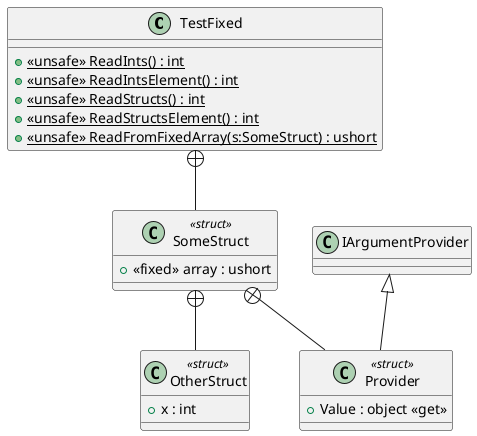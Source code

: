 @startuml
class TestFixed {
    + {static} <<unsafe>> ReadInts() : int
    + {static} <<unsafe>> ReadIntsElement() : int
    + {static} <<unsafe>> ReadStructs() : int
    + {static} <<unsafe>> ReadStructsElement() : int
    + {static} <<unsafe>> ReadFromFixedArray(s:SomeStruct) : ushort
}
class SomeStruct <<struct>> {
    + <<fixed>> array : ushort
}
class OtherStruct <<struct>> {
    + x : int
}
class Provider <<struct>> {
    + Value : object <<get>>
}
TestFixed +-- SomeStruct
SomeStruct +-- OtherStruct
SomeStruct +-- Provider
IArgumentProvider <|-- Provider
@enduml
